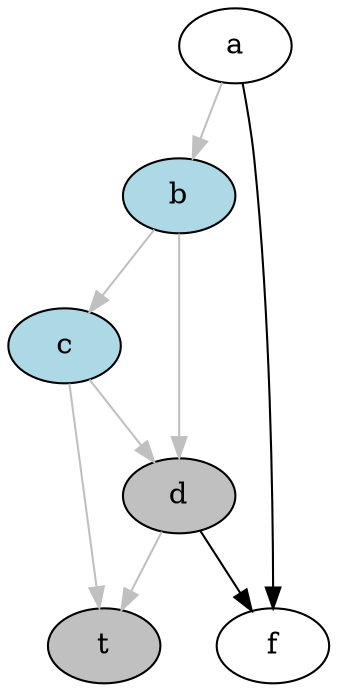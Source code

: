 digraph {
    a -> b [color = gray];
    a -> f;
    b -> c [color = gray];
    b -> d [color = gray];
    c -> t [color = gray];
    c -> d [color = gray];
    d -> t [color = gray];
    d -> f;

    b [style = filled, fillcolor = lightblue];
    c [style = filled, fillcolor = lightblue];
    d [style = filled, fillcolor = gray];
    t [style = filled, fillcolor = gray];
}
